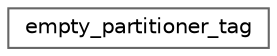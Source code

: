 digraph "类继承关系图"
{
 // LATEX_PDF_SIZE
  bgcolor="transparent";
  edge [fontname=Helvetica,fontsize=10,labelfontname=Helvetica,labelfontsize=10];
  node [fontname=Helvetica,fontsize=10,shape=box,height=0.2,width=0.4];
  rankdir="LR";
  Node0 [id="Node000000",label="empty_partitioner_tag",height=0.2,width=0.4,color="grey40", fillcolor="white", style="filled",URL="$structempty__partitioner__tag.html",tooltip=" "];
}
